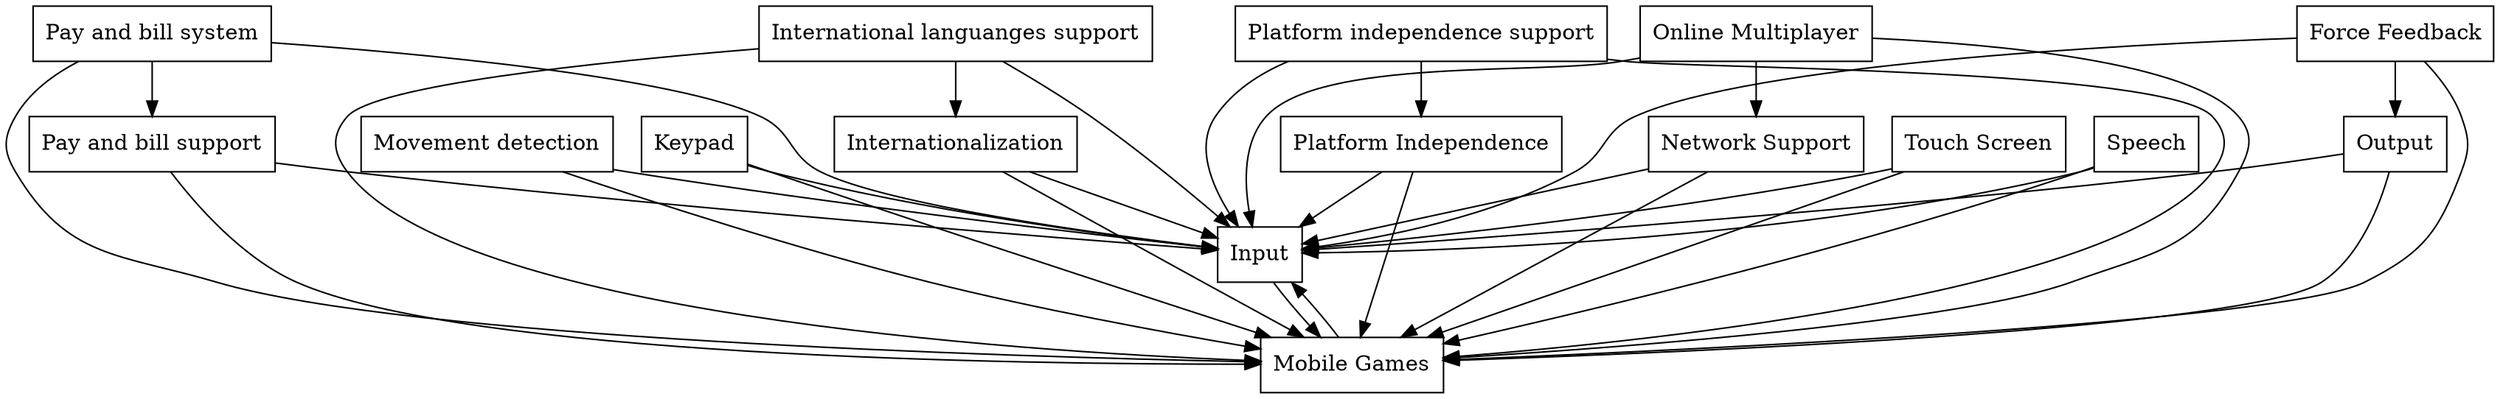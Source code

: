 digraph{
graph [rankdir=TB];
node [shape=box];
edge [arrowhead=normal];
0[label="Input",]
1[label="Movement detection",]
2[label="Platform Independence",]
3[label="Mobile Games",]
4[label="Pay and bill system",]
5[label="Output",]
6[label="Pay and bill support",]
7[label="International languanges support",]
8[label="Internationalization",]
9[label="Keypad",]
10[label="Online Multiplayer",]
11[label="Network Support",]
12[label="Platform independence support",]
13[label="Touch Screen",]
14[label="Speech",]
15[label="Force Feedback",]
0->3[label="",]
1->0[label="",]
1->3[label="",]
2->0[label="",]
2->3[label="",]
3->0[label="",]
4->0[label="",]
4->3[label="",]
4->6[label="",]
5->0[label="",]
5->3[label="",]
6->0[label="",]
6->3[label="",]
7->0[label="",]
7->3[label="",]
7->8[label="",]
8->0[label="",]
8->3[label="",]
9->0[label="",]
9->3[label="",]
10->0[label="",]
10->3[label="",]
10->11[label="",]
11->0[label="",]
11->3[label="",]
12->0[label="",]
12->2[label="",]
12->3[label="",]
13->0[label="",]
13->3[label="",]
14->0[label="",]
14->3[label="",]
15->0[label="",]
15->3[label="",]
15->5[label="",]
}

